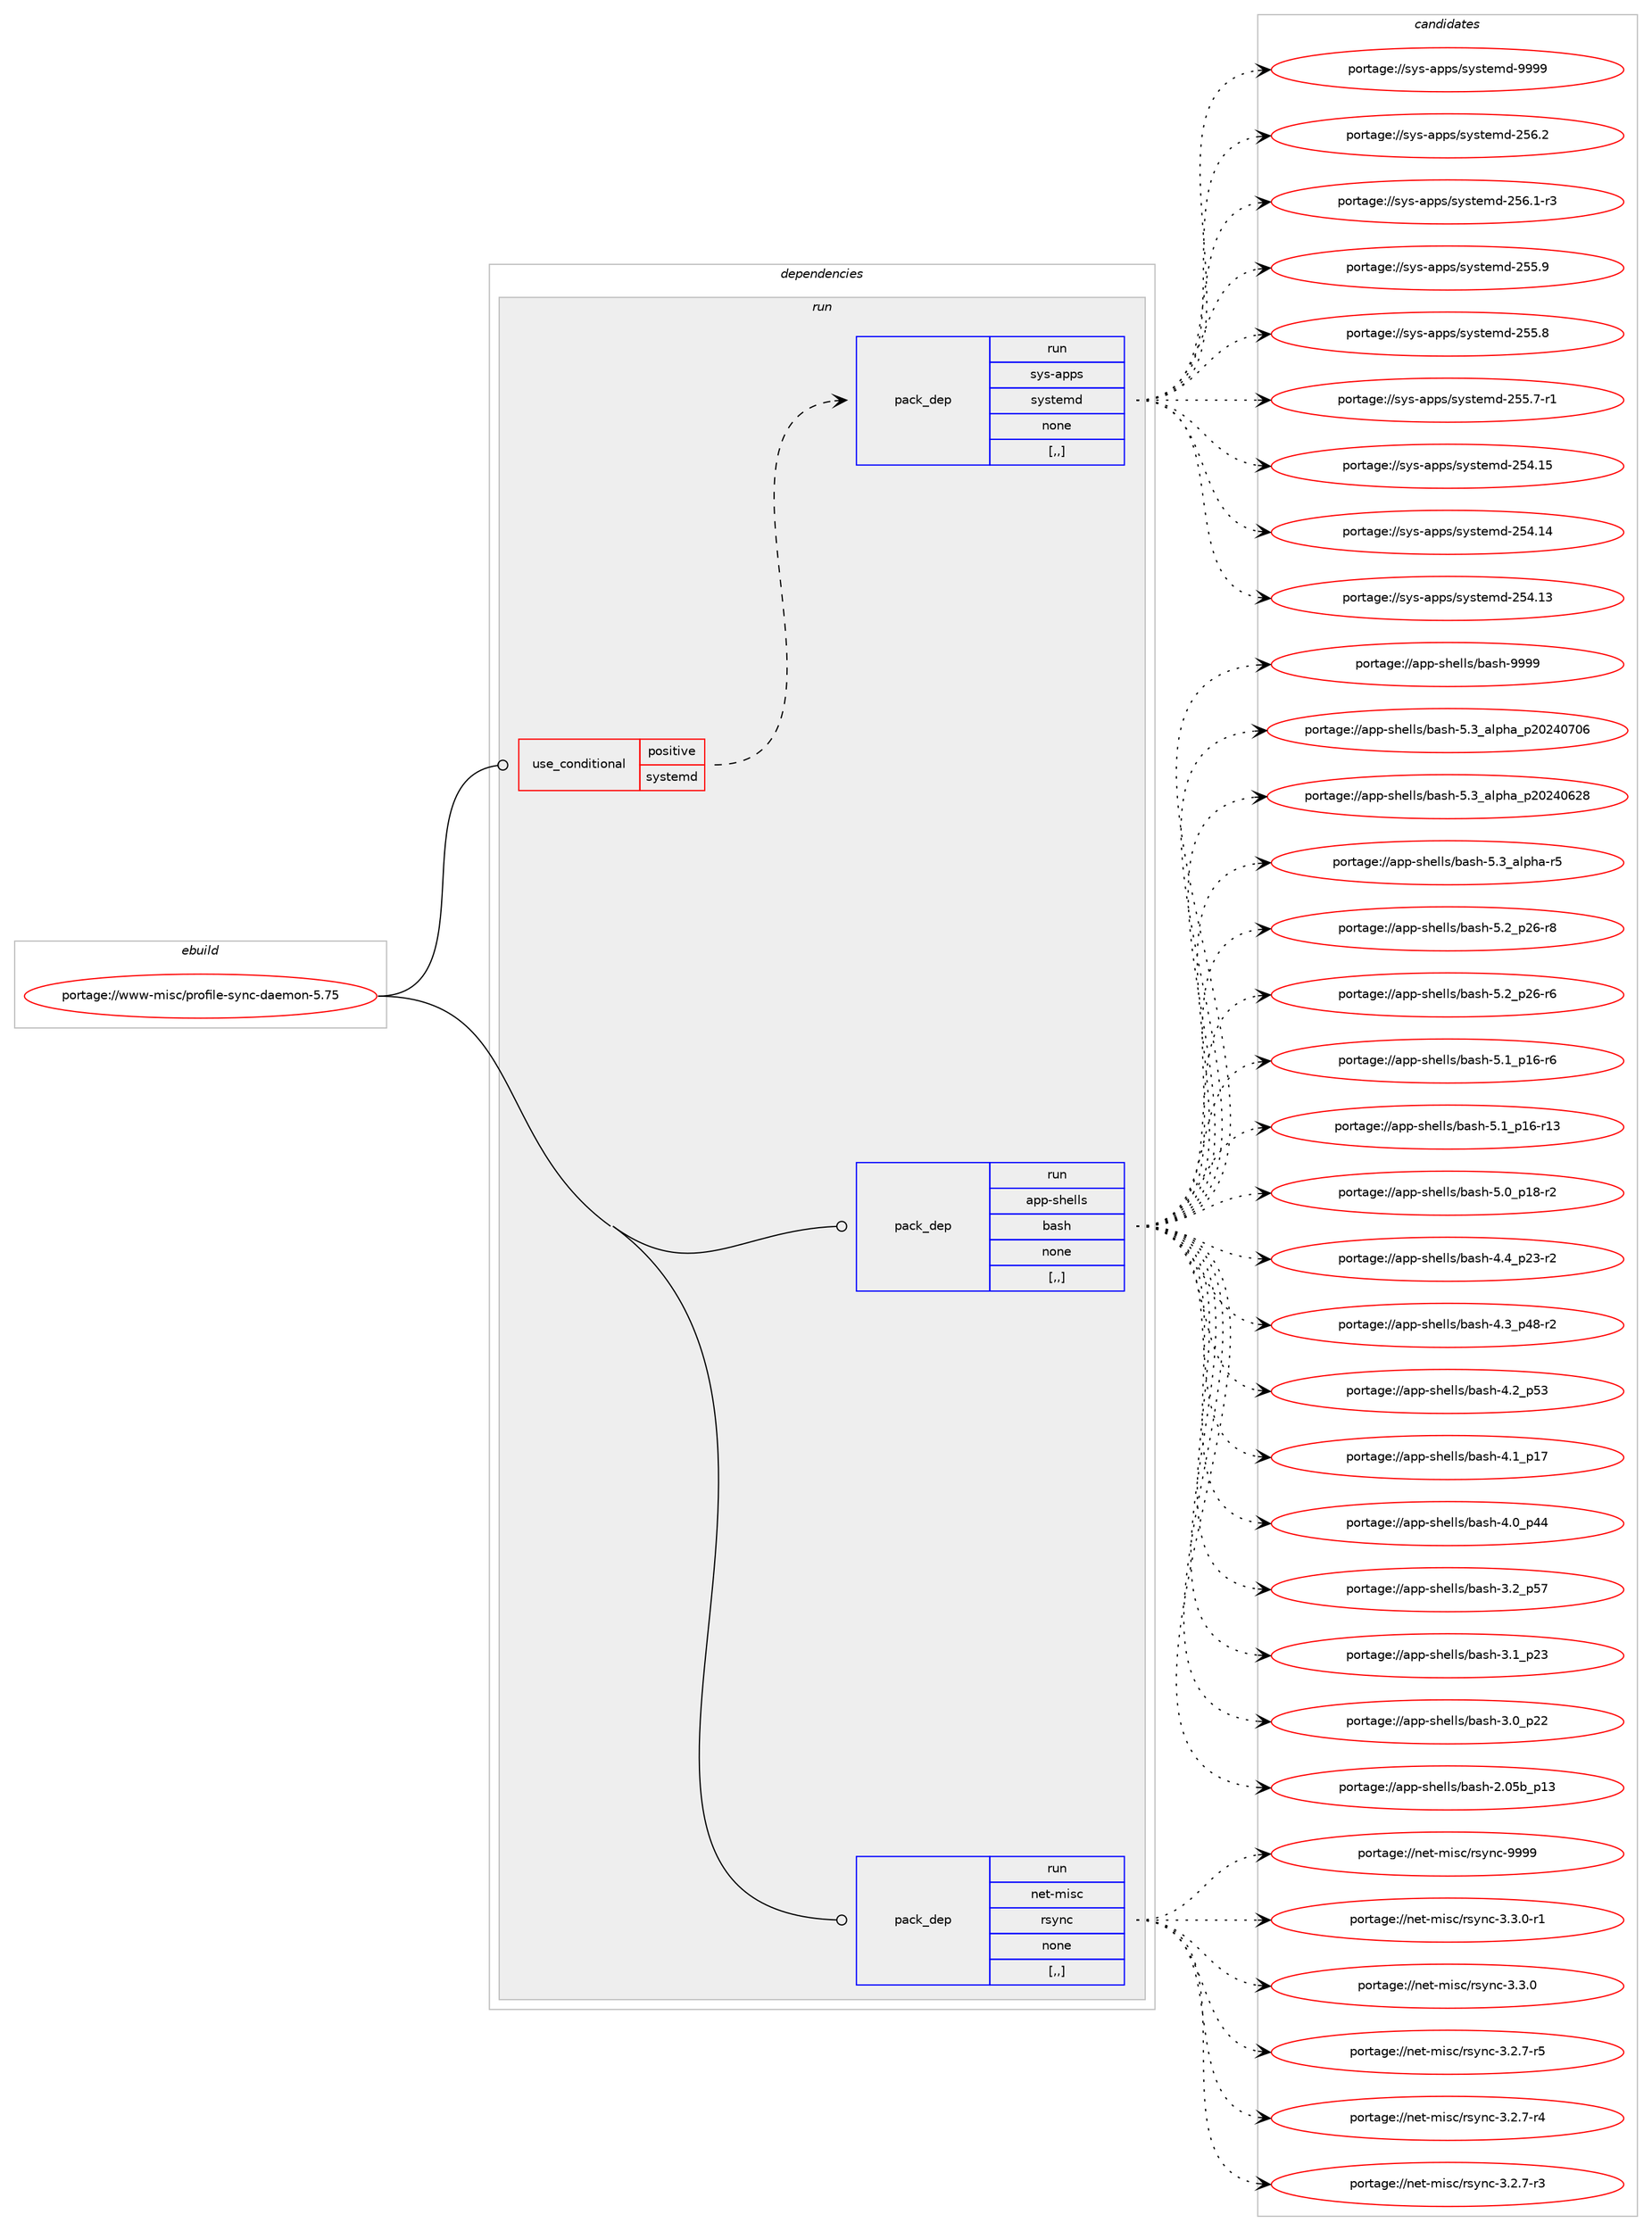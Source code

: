 digraph prolog {

# *************
# Graph options
# *************

newrank=true;
concentrate=true;
compound=true;
graph [rankdir=LR,fontname=Helvetica,fontsize=10,ranksep=1.5];#, ranksep=2.5, nodesep=0.2];
edge  [arrowhead=vee];
node  [fontname=Helvetica,fontsize=10];

# **********
# The ebuild
# **********

subgraph cluster_leftcol {
color=gray;
rank=same;
label=<<i>ebuild</i>>;
id [label="portage://www-misc/profile-sync-daemon-5.75", color=red, width=4, href="../www-misc/profile-sync-daemon-5.75.svg"];
}

# ****************
# The dependencies
# ****************

subgraph cluster_midcol {
color=gray;
label=<<i>dependencies</i>>;
subgraph cluster_compile {
fillcolor="#eeeeee";
style=filled;
label=<<i>compile</i>>;
}
subgraph cluster_compileandrun {
fillcolor="#eeeeee";
style=filled;
label=<<i>compile and run</i>>;
}
subgraph cluster_run {
fillcolor="#eeeeee";
style=filled;
label=<<i>run</i>>;
subgraph cond119874 {
dependency449804 [label=<<TABLE BORDER="0" CELLBORDER="1" CELLSPACING="0" CELLPADDING="4"><TR><TD ROWSPAN="3" CELLPADDING="10">use_conditional</TD></TR><TR><TD>positive</TD></TR><TR><TD>systemd</TD></TR></TABLE>>, shape=none, color=red];
subgraph pack326588 {
dependency449805 [label=<<TABLE BORDER="0" CELLBORDER="1" CELLSPACING="0" CELLPADDING="4" WIDTH="220"><TR><TD ROWSPAN="6" CELLPADDING="30">pack_dep</TD></TR><TR><TD WIDTH="110">run</TD></TR><TR><TD>sys-apps</TD></TR><TR><TD>systemd</TD></TR><TR><TD>none</TD></TR><TR><TD>[,,]</TD></TR></TABLE>>, shape=none, color=blue];
}
dependency449804:e -> dependency449805:w [weight=20,style="dashed",arrowhead="vee"];
}
id:e -> dependency449804:w [weight=20,style="solid",arrowhead="odot"];
subgraph pack326589 {
dependency449806 [label=<<TABLE BORDER="0" CELLBORDER="1" CELLSPACING="0" CELLPADDING="4" WIDTH="220"><TR><TD ROWSPAN="6" CELLPADDING="30">pack_dep</TD></TR><TR><TD WIDTH="110">run</TD></TR><TR><TD>app-shells</TD></TR><TR><TD>bash</TD></TR><TR><TD>none</TD></TR><TR><TD>[,,]</TD></TR></TABLE>>, shape=none, color=blue];
}
id:e -> dependency449806:w [weight=20,style="solid",arrowhead="odot"];
subgraph pack326590 {
dependency449807 [label=<<TABLE BORDER="0" CELLBORDER="1" CELLSPACING="0" CELLPADDING="4" WIDTH="220"><TR><TD ROWSPAN="6" CELLPADDING="30">pack_dep</TD></TR><TR><TD WIDTH="110">run</TD></TR><TR><TD>net-misc</TD></TR><TR><TD>rsync</TD></TR><TR><TD>none</TD></TR><TR><TD>[,,]</TD></TR></TABLE>>, shape=none, color=blue];
}
id:e -> dependency449807:w [weight=20,style="solid",arrowhead="odot"];
}
}

# **************
# The candidates
# **************

subgraph cluster_choices {
rank=same;
color=gray;
label=<<i>candidates</i>>;

subgraph choice326588 {
color=black;
nodesep=1;
choice1151211154597112112115471151211151161011091004557575757 [label="portage://sys-apps/systemd-9999", color=red, width=4,href="../sys-apps/systemd-9999.svg"];
choice115121115459711211211547115121115116101109100455053544650 [label="portage://sys-apps/systemd-256.2", color=red, width=4,href="../sys-apps/systemd-256.2.svg"];
choice1151211154597112112115471151211151161011091004550535446494511451 [label="portage://sys-apps/systemd-256.1-r3", color=red, width=4,href="../sys-apps/systemd-256.1-r3.svg"];
choice115121115459711211211547115121115116101109100455053534657 [label="portage://sys-apps/systemd-255.9", color=red, width=4,href="../sys-apps/systemd-255.9.svg"];
choice115121115459711211211547115121115116101109100455053534656 [label="portage://sys-apps/systemd-255.8", color=red, width=4,href="../sys-apps/systemd-255.8.svg"];
choice1151211154597112112115471151211151161011091004550535346554511449 [label="portage://sys-apps/systemd-255.7-r1", color=red, width=4,href="../sys-apps/systemd-255.7-r1.svg"];
choice11512111545971121121154711512111511610110910045505352464953 [label="portage://sys-apps/systemd-254.15", color=red, width=4,href="../sys-apps/systemd-254.15.svg"];
choice11512111545971121121154711512111511610110910045505352464952 [label="portage://sys-apps/systemd-254.14", color=red, width=4,href="../sys-apps/systemd-254.14.svg"];
choice11512111545971121121154711512111511610110910045505352464951 [label="portage://sys-apps/systemd-254.13", color=red, width=4,href="../sys-apps/systemd-254.13.svg"];
dependency449805:e -> choice1151211154597112112115471151211151161011091004557575757:w [style=dotted,weight="100"];
dependency449805:e -> choice115121115459711211211547115121115116101109100455053544650:w [style=dotted,weight="100"];
dependency449805:e -> choice1151211154597112112115471151211151161011091004550535446494511451:w [style=dotted,weight="100"];
dependency449805:e -> choice115121115459711211211547115121115116101109100455053534657:w [style=dotted,weight="100"];
dependency449805:e -> choice115121115459711211211547115121115116101109100455053534656:w [style=dotted,weight="100"];
dependency449805:e -> choice1151211154597112112115471151211151161011091004550535346554511449:w [style=dotted,weight="100"];
dependency449805:e -> choice11512111545971121121154711512111511610110910045505352464953:w [style=dotted,weight="100"];
dependency449805:e -> choice11512111545971121121154711512111511610110910045505352464952:w [style=dotted,weight="100"];
dependency449805:e -> choice11512111545971121121154711512111511610110910045505352464951:w [style=dotted,weight="100"];
}
subgraph choice326589 {
color=black;
nodesep=1;
choice97112112451151041011081081154798971151044557575757 [label="portage://app-shells/bash-9999", color=red, width=4,href="../app-shells/bash-9999.svg"];
choice971121124511510410110810811547989711510445534651959710811210497951125048505248554854 [label="portage://app-shells/bash-5.3_alpha_p20240706", color=red, width=4,href="../app-shells/bash-5.3_alpha_p20240706.svg"];
choice971121124511510410110810811547989711510445534651959710811210497951125048505248545056 [label="portage://app-shells/bash-5.3_alpha_p20240628", color=red, width=4,href="../app-shells/bash-5.3_alpha_p20240628.svg"];
choice9711211245115104101108108115479897115104455346519597108112104974511453 [label="portage://app-shells/bash-5.3_alpha-r5", color=red, width=4,href="../app-shells/bash-5.3_alpha-r5.svg"];
choice9711211245115104101108108115479897115104455346509511250544511456 [label="portage://app-shells/bash-5.2_p26-r8", color=red, width=4,href="../app-shells/bash-5.2_p26-r8.svg"];
choice9711211245115104101108108115479897115104455346509511250544511454 [label="portage://app-shells/bash-5.2_p26-r6", color=red, width=4,href="../app-shells/bash-5.2_p26-r6.svg"];
choice9711211245115104101108108115479897115104455346499511249544511454 [label="portage://app-shells/bash-5.1_p16-r6", color=red, width=4,href="../app-shells/bash-5.1_p16-r6.svg"];
choice971121124511510410110810811547989711510445534649951124954451144951 [label="portage://app-shells/bash-5.1_p16-r13", color=red, width=4,href="../app-shells/bash-5.1_p16-r13.svg"];
choice9711211245115104101108108115479897115104455346489511249564511450 [label="portage://app-shells/bash-5.0_p18-r2", color=red, width=4,href="../app-shells/bash-5.0_p18-r2.svg"];
choice9711211245115104101108108115479897115104455246529511250514511450 [label="portage://app-shells/bash-4.4_p23-r2", color=red, width=4,href="../app-shells/bash-4.4_p23-r2.svg"];
choice9711211245115104101108108115479897115104455246519511252564511450 [label="portage://app-shells/bash-4.3_p48-r2", color=red, width=4,href="../app-shells/bash-4.3_p48-r2.svg"];
choice971121124511510410110810811547989711510445524650951125351 [label="portage://app-shells/bash-4.2_p53", color=red, width=4,href="../app-shells/bash-4.2_p53.svg"];
choice971121124511510410110810811547989711510445524649951124955 [label="portage://app-shells/bash-4.1_p17", color=red, width=4,href="../app-shells/bash-4.1_p17.svg"];
choice971121124511510410110810811547989711510445524648951125252 [label="portage://app-shells/bash-4.0_p44", color=red, width=4,href="../app-shells/bash-4.0_p44.svg"];
choice971121124511510410110810811547989711510445514650951125355 [label="portage://app-shells/bash-3.2_p57", color=red, width=4,href="../app-shells/bash-3.2_p57.svg"];
choice971121124511510410110810811547989711510445514649951125051 [label="portage://app-shells/bash-3.1_p23", color=red, width=4,href="../app-shells/bash-3.1_p23.svg"];
choice971121124511510410110810811547989711510445514648951125050 [label="portage://app-shells/bash-3.0_p22", color=red, width=4,href="../app-shells/bash-3.0_p22.svg"];
choice9711211245115104101108108115479897115104455046485398951124951 [label="portage://app-shells/bash-2.05b_p13", color=red, width=4,href="../app-shells/bash-2.05b_p13.svg"];
dependency449806:e -> choice97112112451151041011081081154798971151044557575757:w [style=dotted,weight="100"];
dependency449806:e -> choice971121124511510410110810811547989711510445534651959710811210497951125048505248554854:w [style=dotted,weight="100"];
dependency449806:e -> choice971121124511510410110810811547989711510445534651959710811210497951125048505248545056:w [style=dotted,weight="100"];
dependency449806:e -> choice9711211245115104101108108115479897115104455346519597108112104974511453:w [style=dotted,weight="100"];
dependency449806:e -> choice9711211245115104101108108115479897115104455346509511250544511456:w [style=dotted,weight="100"];
dependency449806:e -> choice9711211245115104101108108115479897115104455346509511250544511454:w [style=dotted,weight="100"];
dependency449806:e -> choice9711211245115104101108108115479897115104455346499511249544511454:w [style=dotted,weight="100"];
dependency449806:e -> choice971121124511510410110810811547989711510445534649951124954451144951:w [style=dotted,weight="100"];
dependency449806:e -> choice9711211245115104101108108115479897115104455346489511249564511450:w [style=dotted,weight="100"];
dependency449806:e -> choice9711211245115104101108108115479897115104455246529511250514511450:w [style=dotted,weight="100"];
dependency449806:e -> choice9711211245115104101108108115479897115104455246519511252564511450:w [style=dotted,weight="100"];
dependency449806:e -> choice971121124511510410110810811547989711510445524650951125351:w [style=dotted,weight="100"];
dependency449806:e -> choice971121124511510410110810811547989711510445524649951124955:w [style=dotted,weight="100"];
dependency449806:e -> choice971121124511510410110810811547989711510445524648951125252:w [style=dotted,weight="100"];
dependency449806:e -> choice971121124511510410110810811547989711510445514650951125355:w [style=dotted,weight="100"];
dependency449806:e -> choice971121124511510410110810811547989711510445514649951125051:w [style=dotted,weight="100"];
dependency449806:e -> choice971121124511510410110810811547989711510445514648951125050:w [style=dotted,weight="100"];
dependency449806:e -> choice9711211245115104101108108115479897115104455046485398951124951:w [style=dotted,weight="100"];
}
subgraph choice326590 {
color=black;
nodesep=1;
choice110101116451091051159947114115121110994557575757 [label="portage://net-misc/rsync-9999", color=red, width=4,href="../net-misc/rsync-9999.svg"];
choice110101116451091051159947114115121110994551465146484511449 [label="portage://net-misc/rsync-3.3.0-r1", color=red, width=4,href="../net-misc/rsync-3.3.0-r1.svg"];
choice11010111645109105115994711411512111099455146514648 [label="portage://net-misc/rsync-3.3.0", color=red, width=4,href="../net-misc/rsync-3.3.0.svg"];
choice110101116451091051159947114115121110994551465046554511453 [label="portage://net-misc/rsync-3.2.7-r5", color=red, width=4,href="../net-misc/rsync-3.2.7-r5.svg"];
choice110101116451091051159947114115121110994551465046554511452 [label="portage://net-misc/rsync-3.2.7-r4", color=red, width=4,href="../net-misc/rsync-3.2.7-r4.svg"];
choice110101116451091051159947114115121110994551465046554511451 [label="portage://net-misc/rsync-3.2.7-r3", color=red, width=4,href="../net-misc/rsync-3.2.7-r3.svg"];
dependency449807:e -> choice110101116451091051159947114115121110994557575757:w [style=dotted,weight="100"];
dependency449807:e -> choice110101116451091051159947114115121110994551465146484511449:w [style=dotted,weight="100"];
dependency449807:e -> choice11010111645109105115994711411512111099455146514648:w [style=dotted,weight="100"];
dependency449807:e -> choice110101116451091051159947114115121110994551465046554511453:w [style=dotted,weight="100"];
dependency449807:e -> choice110101116451091051159947114115121110994551465046554511452:w [style=dotted,weight="100"];
dependency449807:e -> choice110101116451091051159947114115121110994551465046554511451:w [style=dotted,weight="100"];
}
}

}
